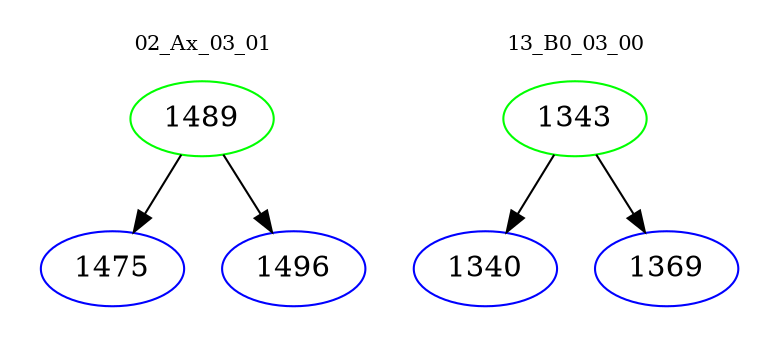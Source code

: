 digraph{
subgraph cluster_0 {
color = white
label = "02_Ax_03_01";
fontsize=10;
T0_1489 [label="1489", color="green"]
T0_1489 -> T0_1475 [color="black"]
T0_1475 [label="1475", color="blue"]
T0_1489 -> T0_1496 [color="black"]
T0_1496 [label="1496", color="blue"]
}
subgraph cluster_1 {
color = white
label = "13_B0_03_00";
fontsize=10;
T1_1343 [label="1343", color="green"]
T1_1343 -> T1_1340 [color="black"]
T1_1340 [label="1340", color="blue"]
T1_1343 -> T1_1369 [color="black"]
T1_1369 [label="1369", color="blue"]
}
}
